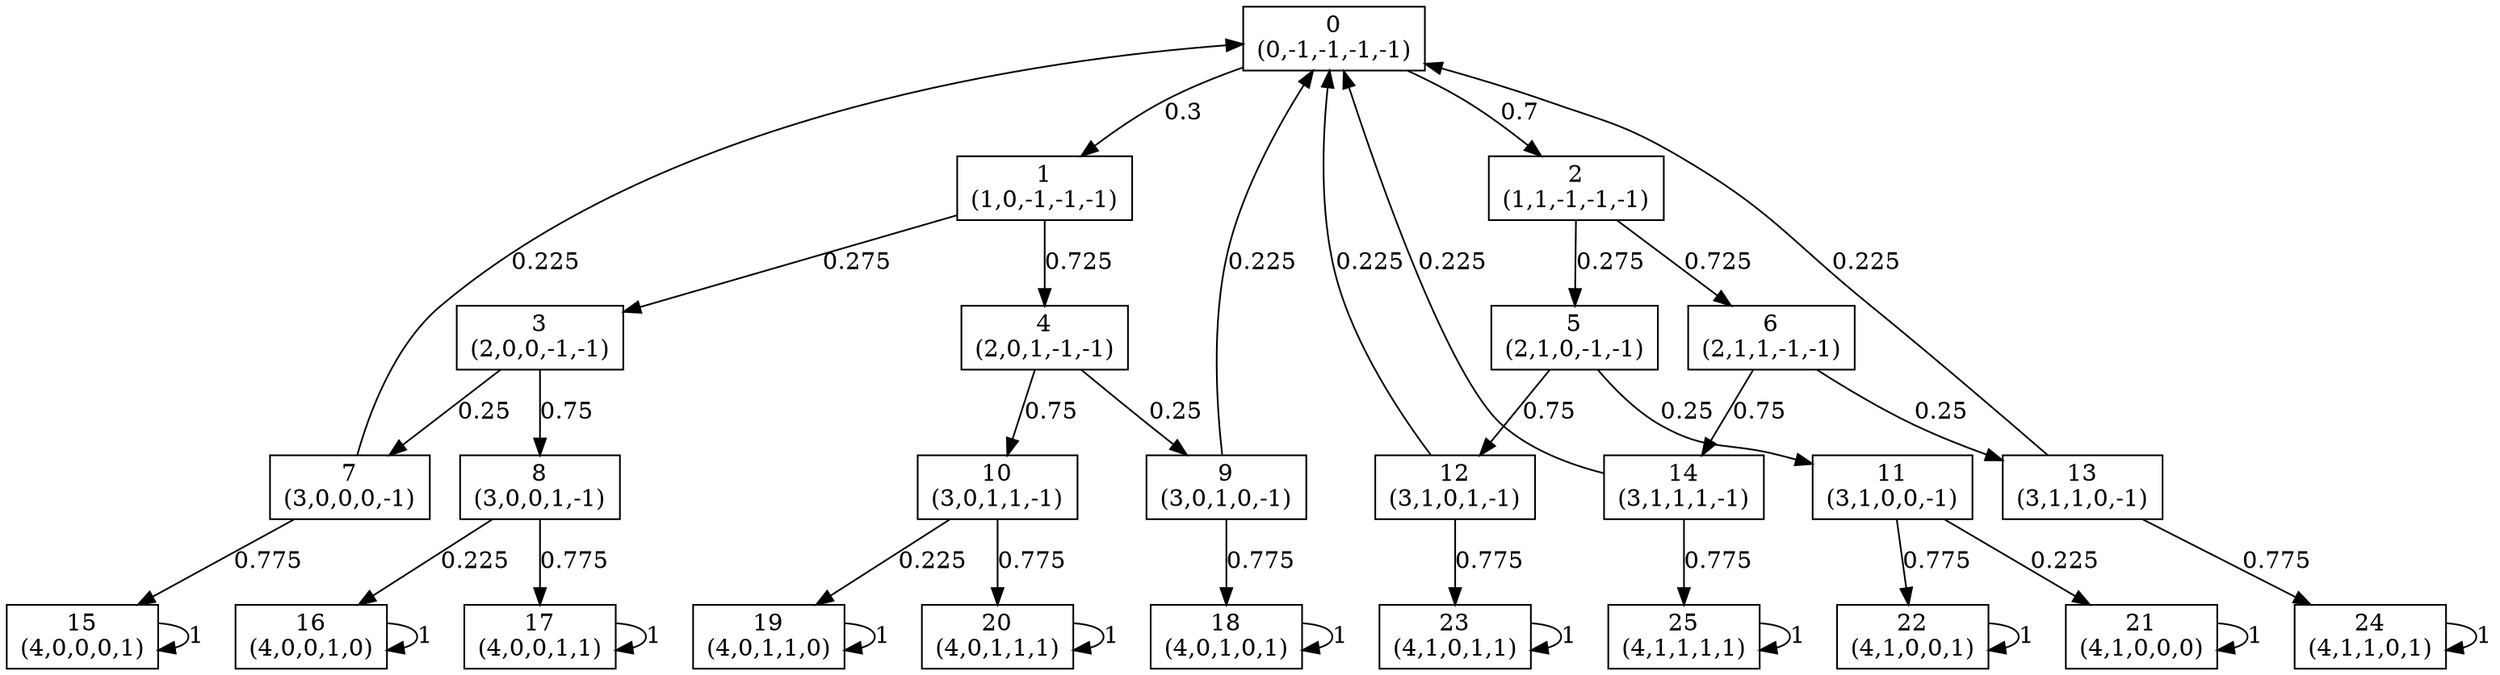 digraph P {
node [shape=box];
0 -> 1 [ label="0.3" ];
0 -> 2 [ label="0.7" ];
1 -> 3 [ label="0.275" ];
1 -> 4 [ label="0.725" ];
2 -> 5 [ label="0.275" ];
2 -> 6 [ label="0.725" ];
3 -> 7 [ label="0.25" ];
3 -> 8 [ label="0.75" ];
4 -> 9 [ label="0.25" ];
4 -> 10 [ label="0.75" ];
5 -> 11 [ label="0.25" ];
5 -> 12 [ label="0.75" ];
6 -> 13 [ label="0.25" ];
6 -> 14 [ label="0.75" ];
7 -> 0 [ label="0.225" ];
7 -> 15 [ label="0.775" ];
8 -> 16 [ label="0.225" ];
8 -> 17 [ label="0.775" ];
9 -> 0 [ label="0.225" ];
9 -> 18 [ label="0.775" ];
10 -> 19 [ label="0.225" ];
10 -> 20 [ label="0.775" ];
11 -> 21 [ label="0.225" ];
11 -> 22 [ label="0.775" ];
12 -> 0 [ label="0.225" ];
12 -> 23 [ label="0.775" ];
13 -> 0 [ label="0.225" ];
13 -> 24 [ label="0.775" ];
14 -> 0 [ label="0.225" ];
14 -> 25 [ label="0.775" ];
15 -> 15 [ label="1" ];
16 -> 16 [ label="1" ];
17 -> 17 [ label="1" ];
18 -> 18 [ label="1" ];
19 -> 19 [ label="1" ];
20 -> 20 [ label="1" ];
21 -> 21 [ label="1" ];
22 -> 22 [ label="1" ];
23 -> 23 [ label="1" ];
24 -> 24 [ label="1" ];
25 -> 25 [ label="1" ];
0 [label="0\n(0,-1,-1,-1,-1)"];
1 [label="1\n(1,0,-1,-1,-1)"];
2 [label="2\n(1,1,-1,-1,-1)"];
3 [label="3\n(2,0,0,-1,-1)"];
4 [label="4\n(2,0,1,-1,-1)"];
5 [label="5\n(2,1,0,-1,-1)"];
6 [label="6\n(2,1,1,-1,-1)"];
7 [label="7\n(3,0,0,0,-1)"];
8 [label="8\n(3,0,0,1,-1)"];
9 [label="9\n(3,0,1,0,-1)"];
10 [label="10\n(3,0,1,1,-1)"];
11 [label="11\n(3,1,0,0,-1)"];
12 [label="12\n(3,1,0,1,-1)"];
13 [label="13\n(3,1,1,0,-1)"];
14 [label="14\n(3,1,1,1,-1)"];
15 [label="15\n(4,0,0,0,1)"];
16 [label="16\n(4,0,0,1,0)"];
17 [label="17\n(4,0,0,1,1)"];
18 [label="18\n(4,0,1,0,1)"];
19 [label="19\n(4,0,1,1,0)"];
20 [label="20\n(4,0,1,1,1)"];
21 [label="21\n(4,1,0,0,0)"];
22 [label="22\n(4,1,0,0,1)"];
23 [label="23\n(4,1,0,1,1)"];
24 [label="24\n(4,1,1,0,1)"];
25 [label="25\n(4,1,1,1,1)"];
}
